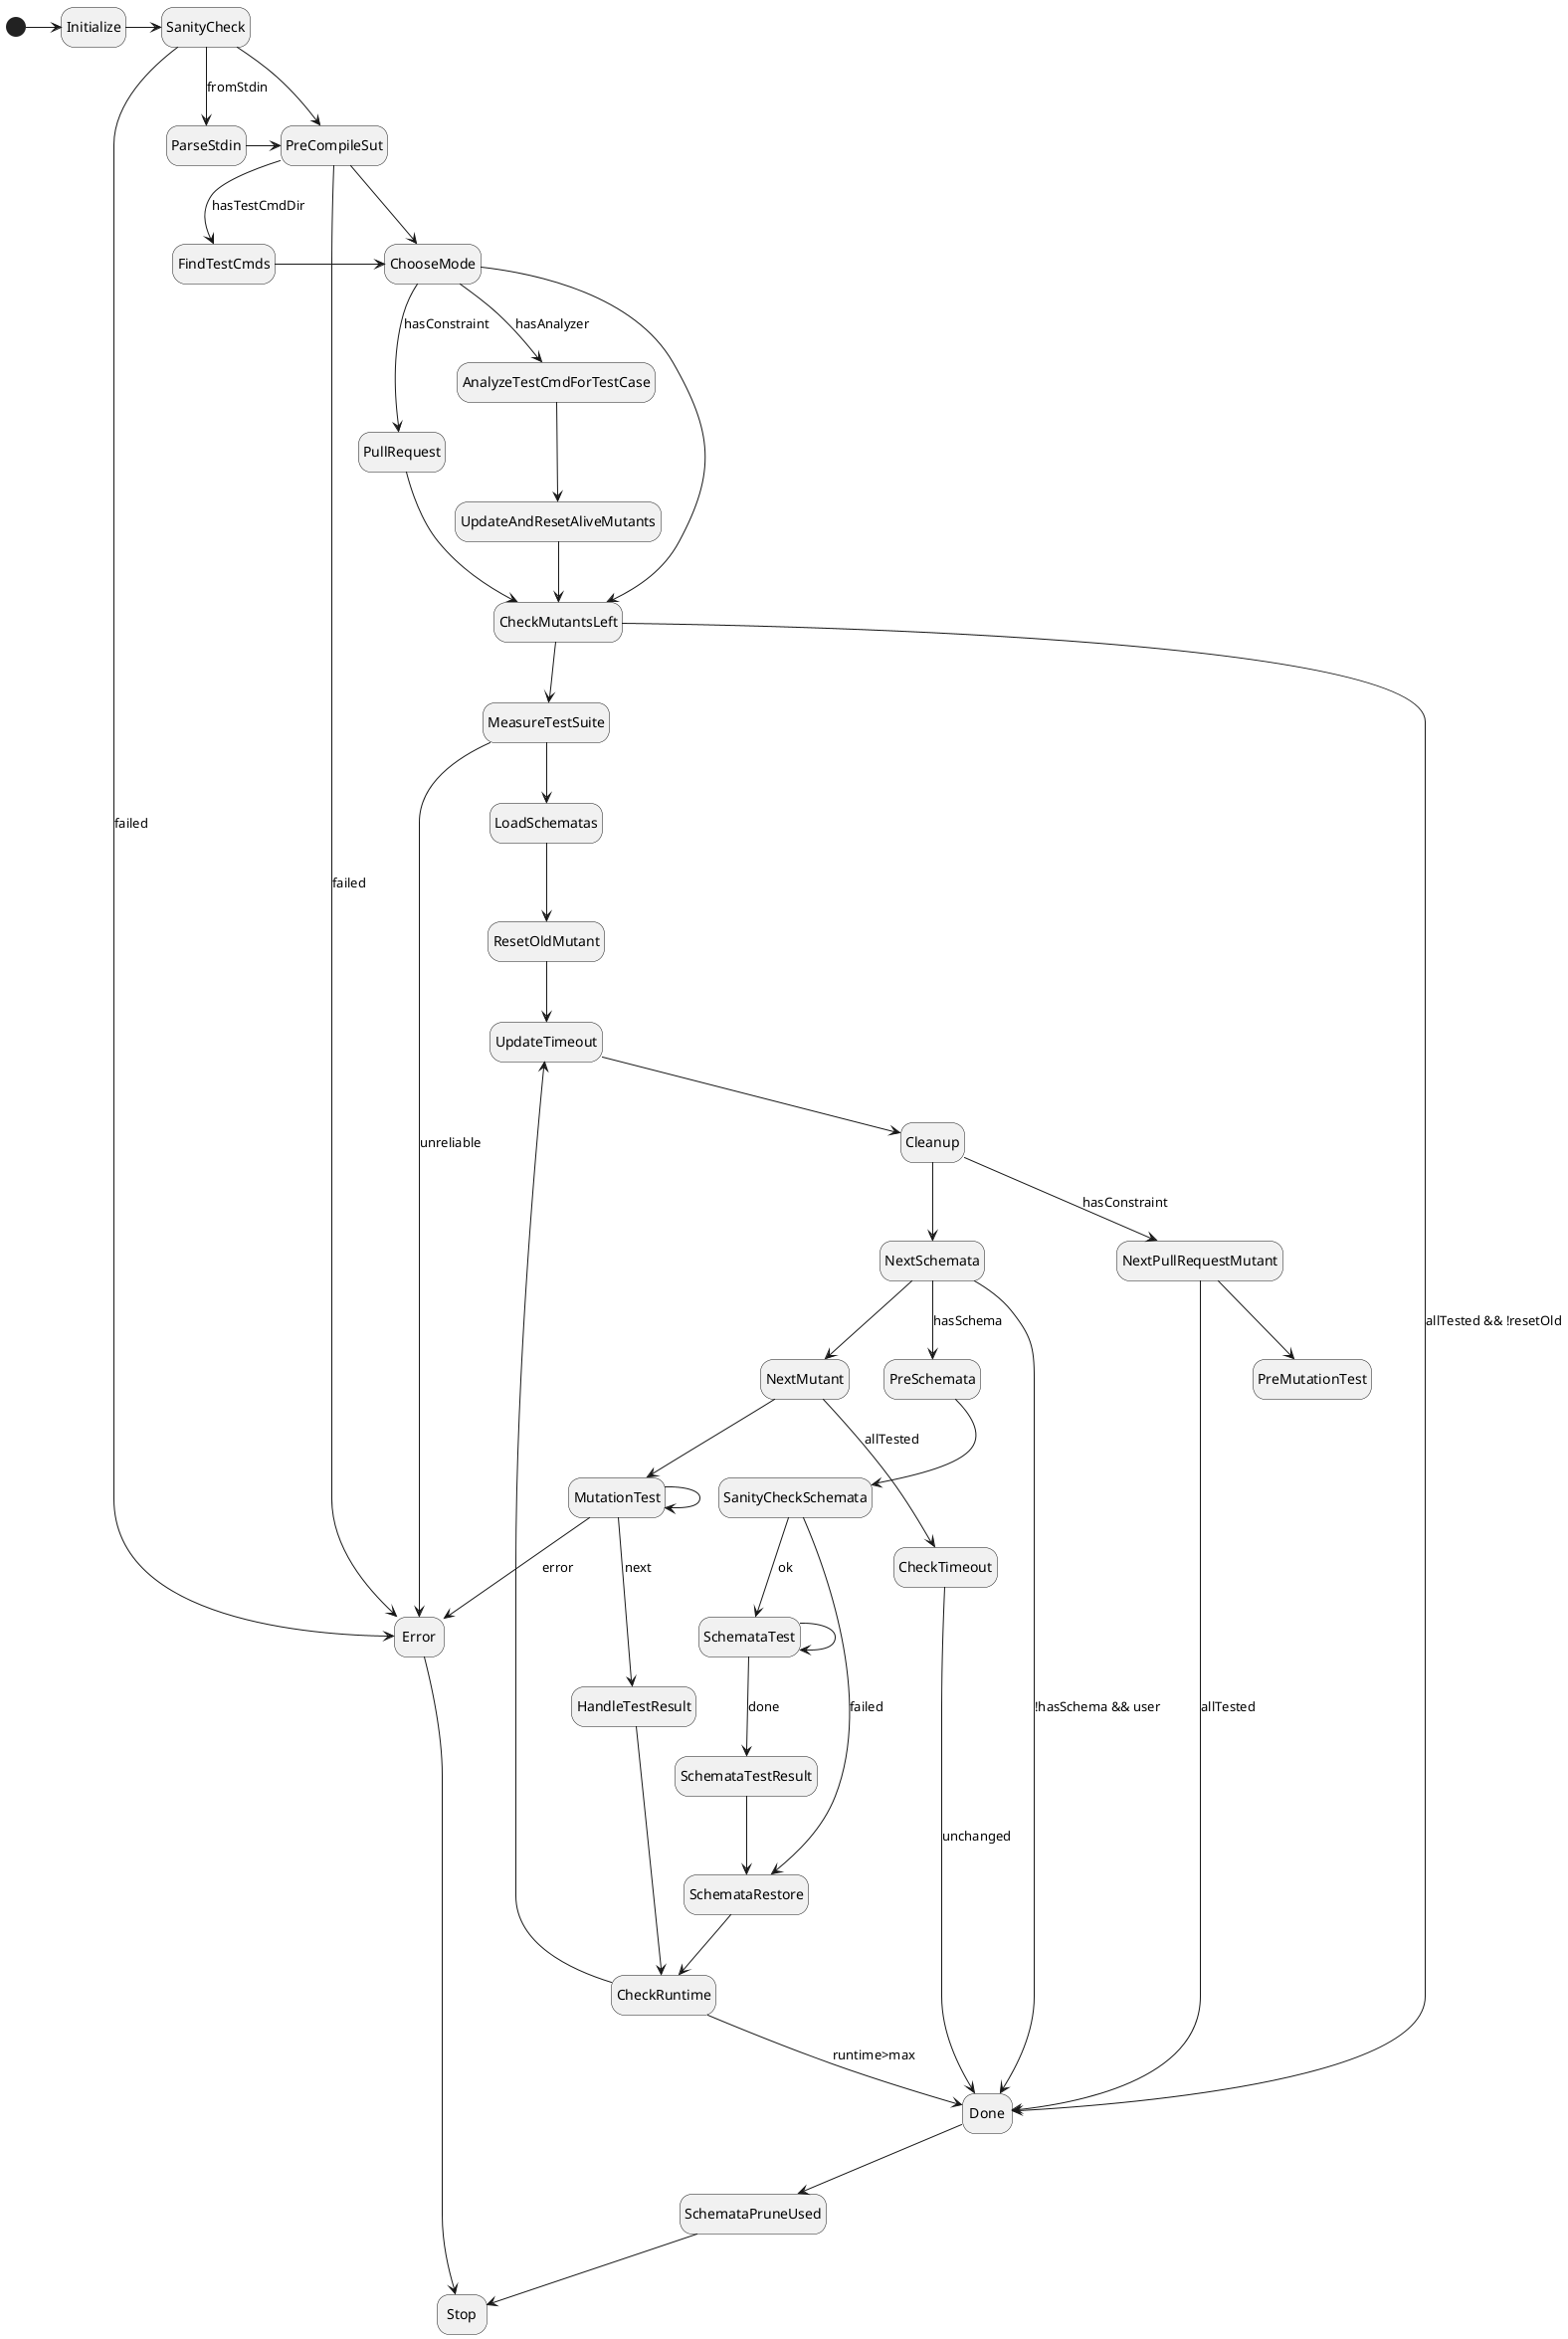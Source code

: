 @startuml
hide empty description

[*] -> Initialize

Initialize -> SanityCheck

SanityCheck --> Error : failed
SanityCheck --> ParseStdin : fromStdin
SanityCheck -> PreCompileSut

ParseStdin -> PreCompileSut

PreCompileSut --> Error : failed
PreCompileSut --> FindTestCmds : hasTestCmdDir
PreCompileSut --> ChooseMode

FindTestCmds -> ChooseMode

ChooseMode --> AnalyzeTestCmdForTestCase : hasAnalyzer
ChooseMode --> PullRequest : hasConstraint
ChooseMode --> CheckMutantsLeft

PullRequest -> CheckMutantsLeft

AnalyzeTestCmdForTestCase --> UpdateAndResetAliveMutants

UpdateAndResetAliveMutants --> CheckMutantsLeft

UpdateTimeout --> Cleanup

Cleanup --> NextSchemata
Cleanup --> NextPullRequestMutant : hasConstraint

CheckMutantsLeft --> Done : allTested && !resetOld
CheckMutantsLeft --> MeasureTestSuite

MeasureTestSuite --> Error : unreliable
MeasureTestSuite --> LoadSchematas

LoadSchematas --> ResetOldMutant

ResetOldMutant --> UpdateTimeout

CheckRuntime --> UpdateTimeout
CheckRuntime --> Done : runtime>max

NextPullRequestMutant --> PreMutationTest
NextPullRequestMutant --> Done : allTested

NextSchemata --> PreSchemata : hasSchema
NextSchemata --> Done : !hasSchema && user
NextSchemata --> NextMutant
PreSchemata --> SanityCheckSchemata
SanityCheckSchemata --> SchemataRestore : failed
SanityCheckSchemata --> SchemataTest : ok
SchemataTest --> SchemataTest
SchemataTest --> SchemataTestResult : done
SchemataTestResult --> SchemataRestore
SchemataRestore --> CheckRuntime

NextMutant --> CheckTimeout : allTested
NextMutant --> MutationTest
MutationTest --> HandleTestResult : next
MutationTest --> Error : error
MutationTest --> MutationTest

HandleTestResult --> CheckRuntime

CheckTimeout --> Done : unchanged

Done --> SchemataPruneUsed
SchemataPruneUsed --> Stop

Error --> Stop
@enduml
